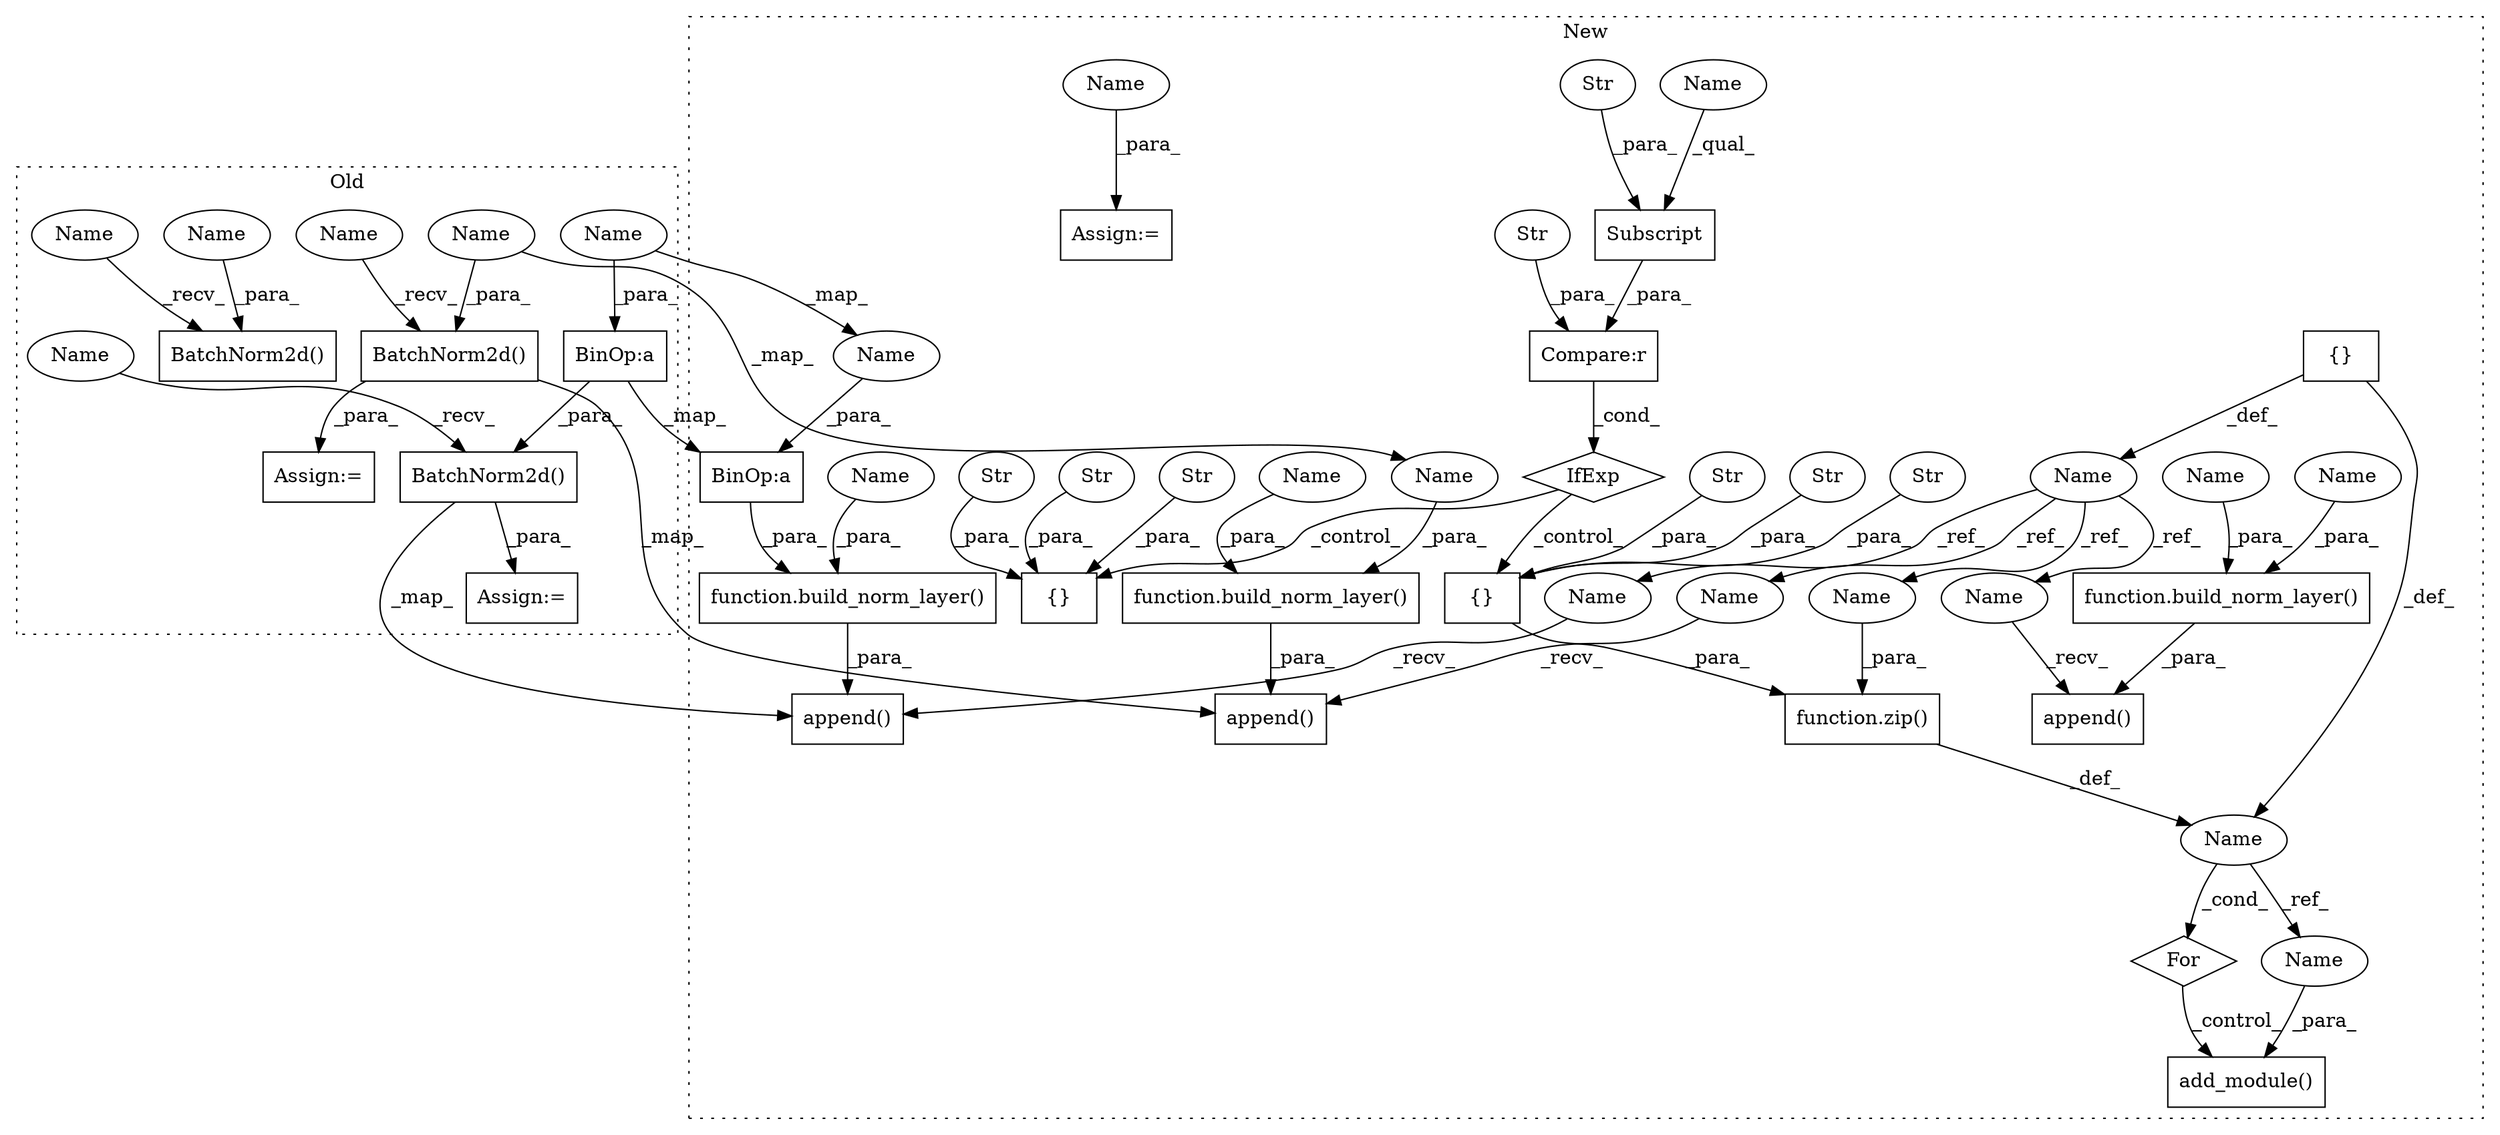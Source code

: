 digraph G {
subgraph cluster0 {
1 [label="BatchNorm2d()" a="75" s="2556,2577" l="15,1" shape="box"];
24 [label="BatchNorm2d()" a="75" s="2744,2782" l="15,1" shape="box"];
26 [label="BatchNorm2d()" a="75" s="2598,2619" l="15,1" shape="box"];
29 [label="BinOp:a" a="82" s="2765" l="3" shape="box"];
31 [label="Assign:=" a="68" s="2741" l="3" shape="box"];
33 [label="Assign:=" a="68" s="2595" l="3" shape="box"];
38 [label="Name" a="87" s="2598" l="2" shape="ellipse"];
39 [label="Name" a="87" s="2556" l="2" shape="ellipse"];
40 [label="Name" a="87" s="2744" l="2" shape="ellipse"];
46 [label="Name" a="87" s="2613" l="6" shape="ellipse"];
47 [label="Name" a="87" s="2759" l="6" shape="ellipse"];
48 [label="Name" a="87" s="2571" l="6" shape="ellipse"];
label = "Old";
style="dotted";
}
subgraph cluster1 {
2 [label="function.build_norm_layer()" a="75" s="3148,3182" l="17,1" shape="box"];
3 [label="Subscript" a="63" s="3316,0" l="17,0" shape="box"];
4 [label="Str" a="66" s="3326" l="6" shape="ellipse"];
5 [label="Compare:r" a="40" s="3316" l="25" shape="box"];
6 [label="Str" a="66" s="3337" l="4" shape="ellipse"];
7 [label="IfExp" a="51" s="3312,3341" l="4,33" shape="diamond"];
8 [label="{}" a="59" s="3374,3394" l="1,0" shape="box"];
9 [label="Str" a="66" s="3375" l="5" shape="ellipse"];
10 [label="{}" a="59" s="3291,3311" l="1,0" shape="box"];
11 [label="Str" a="66" s="3299" l="5" shape="ellipse"];
12 [label="Str" a="66" s="3382" l="5" shape="ellipse"];
13 [label="Str" a="66" s="3306" l="5" shape="ellipse"];
14 [label="function.build_norm_layer()" a="75" s="3084,3118" l="17,1" shape="box"];
15 [label="append()" a="75" s="3129,3183" l="19,1" shape="box"];
16 [label="{}" a="59" s="3054,3054" l="2,1" shape="box"];
17 [label="For" a="107" s="3405,3457" l="4,14" shape="diamond"];
18 [label="Name" a="87" s="3040" l="11" shape="ellipse"];
19 [label="function.zip()" a="75" s="3424,3456" l="4,1" shape="box"];
20 [label="add_module()" a="75" s="3471,3498" l="16,1" shape="box"];
21 [label="Name" a="87" s="3415" l="5" shape="ellipse"];
22 [label="Str" a="66" s="3389" l="5" shape="ellipse"];
23 [label="Str" a="66" s="3292" l="5" shape="ellipse"];
25 [label="append()" a="75" s="3193,3262" l="19,1" shape="box"];
27 [label="append()" a="75" s="3065,3119" l="19,1" shape="box"];
28 [label="BinOp:a" a="82" s="3246" l="1" shape="box"];
30 [label="function.build_norm_layer()" a="75" s="3212,3261" l="17,1" shape="box"];
32 [label="Assign:=" a="68" s="3799" l="3" shape="box"];
34 [label="Name" a="87" s="3493" l="5" shape="ellipse"];
35 [label="Name" a="87" s="3240" l="6" shape="ellipse"];
36 [label="Name" a="87" s="3112" l="6" shape="ellipse"];
37 [label="Name" a="87" s="3176" l="6" shape="ellipse"];
41 [label="Name" a="87" s="3229" l="9" shape="ellipse"];
42 [label="Name" a="87" s="3165" l="9" shape="ellipse"];
43 [label="Name" a="87" s="3101" l="9" shape="ellipse"];
44 [label="Name" a="87" s="3802" l="9" shape="ellipse"];
45 [label="Name" a="87" s="3316" l="9" shape="ellipse"];
49 [label="Name" a="87" s="3065" l="11" shape="ellipse"];
50 [label="Name" a="87" s="3193" l="11" shape="ellipse"];
51 [label="Name" a="87" s="3445" l="11" shape="ellipse"];
52 [label="Name" a="87" s="3129" l="11" shape="ellipse"];
label = "New";
style="dotted";
}
2 -> 15 [label="_para_"];
3 -> 5 [label="_para_"];
4 -> 3 [label="_para_"];
5 -> 7 [label="_cond_"];
6 -> 5 [label="_para_"];
7 -> 8 [label="_control_"];
7 -> 10 [label="_control_"];
8 -> 19 [label="_para_"];
9 -> 8 [label="_para_"];
11 -> 10 [label="_para_"];
12 -> 8 [label="_para_"];
13 -> 10 [label="_para_"];
14 -> 27 [label="_para_"];
16 -> 18 [label="_def_"];
16 -> 21 [label="_def_"];
17 -> 20 [label="_control_"];
18 -> 51 [label="_ref_"];
18 -> 50 [label="_ref_"];
18 -> 49 [label="_ref_"];
18 -> 52 [label="_ref_"];
19 -> 21 [label="_def_"];
21 -> 17 [label="_cond_"];
21 -> 34 [label="_ref_"];
22 -> 8 [label="_para_"];
23 -> 10 [label="_para_"];
24 -> 25 [label="_map_"];
24 -> 31 [label="_para_"];
26 -> 27 [label="_map_"];
26 -> 33 [label="_para_"];
28 -> 30 [label="_para_"];
29 -> 24 [label="_para_"];
29 -> 28 [label="_map_"];
30 -> 25 [label="_para_"];
34 -> 20 [label="_para_"];
35 -> 28 [label="_para_"];
36 -> 14 [label="_para_"];
37 -> 2 [label="_para_"];
38 -> 26 [label="_recv_"];
39 -> 1 [label="_recv_"];
40 -> 24 [label="_recv_"];
41 -> 30 [label="_para_"];
42 -> 2 [label="_para_"];
43 -> 14 [label="_para_"];
44 -> 32 [label="_para_"];
45 -> 3 [label="_qual_"];
46 -> 26 [label="_para_"];
46 -> 36 [label="_map_"];
47 -> 29 [label="_para_"];
47 -> 35 [label="_map_"];
48 -> 1 [label="_para_"];
49 -> 27 [label="_recv_"];
50 -> 25 [label="_recv_"];
51 -> 19 [label="_para_"];
52 -> 15 [label="_recv_"];
}